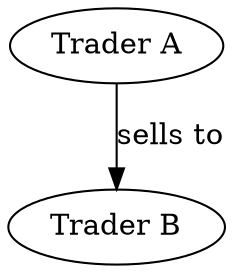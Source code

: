 
digraph exchange {
    a[label="Trader A"];
    b[label="Trader B"];

    a -> b [label="sells to"];
}

